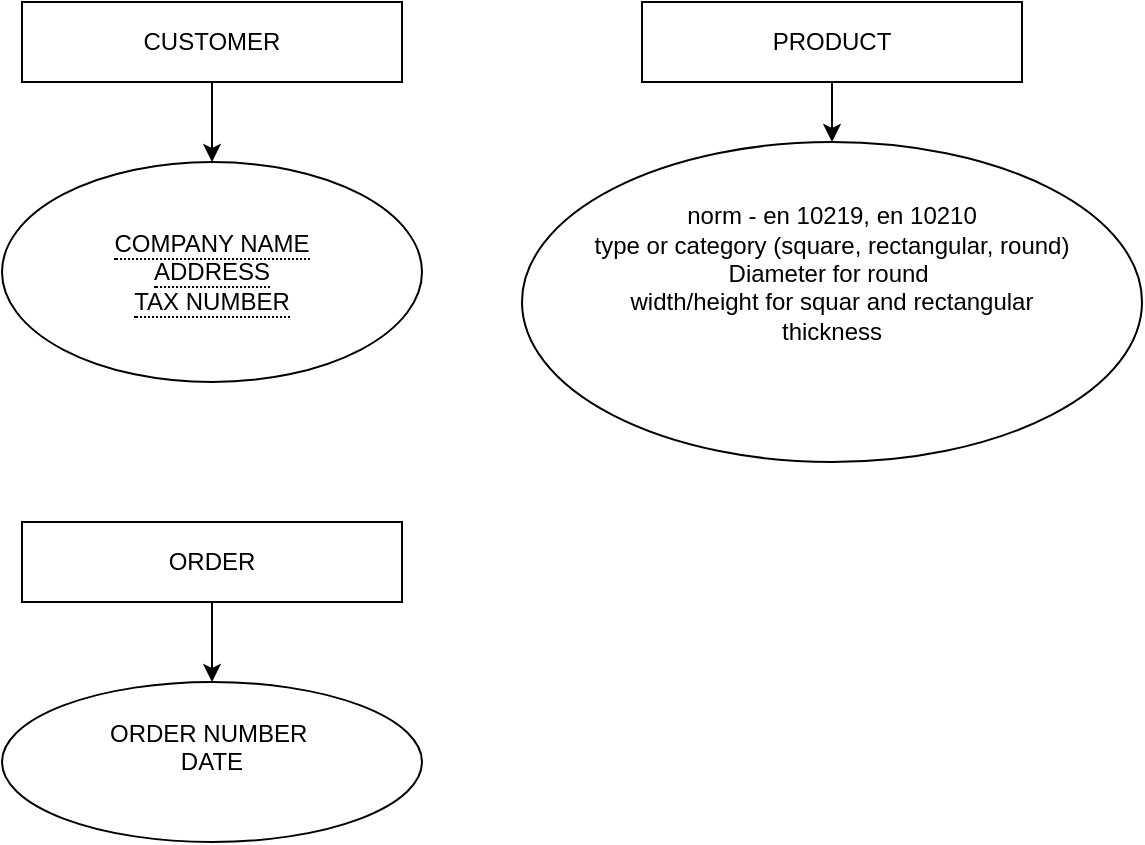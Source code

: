 <mxfile version="24.3.0" type="github">
  <diagram id="R2lEEEUBdFMjLlhIrx00" name="Page-1">
    <mxGraphModel dx="892" dy="518" grid="1" gridSize="10" guides="1" tooltips="1" connect="1" arrows="1" fold="1" page="1" pageScale="1" pageWidth="850" pageHeight="1100" math="0" shadow="0" extFonts="Permanent Marker^https://fonts.googleapis.com/css?family=Permanent+Marker">
      <root>
        <mxCell id="0" />
        <mxCell id="1" parent="0" />
        <mxCell id="Lb9zDCv2HLogKtjAviVv-11" value="" style="edgeStyle=orthogonalEdgeStyle;rounded=0;orthogonalLoop=1;jettySize=auto;html=1;" edge="1" parent="1" source="Lb9zDCv2HLogKtjAviVv-7" target="Lb9zDCv2HLogKtjAviVv-8">
          <mxGeometry relative="1" as="geometry" />
        </mxCell>
        <mxCell id="Lb9zDCv2HLogKtjAviVv-7" value="CUSTOMER" style="whiteSpace=wrap;html=1;align=center;" vertex="1" parent="1">
          <mxGeometry x="160" y="70" width="190" height="40" as="geometry" />
        </mxCell>
        <mxCell id="Lb9zDCv2HLogKtjAviVv-8" value="&lt;span style=&quot;border-bottom: 1px dotted&quot;&gt;COMPANY NAME&lt;/span&gt;&lt;div&gt;&lt;span style=&quot;border-bottom: 1px dotted&quot;&gt;ADDRESS&lt;/span&gt;&lt;/div&gt;&lt;div&gt;&lt;span style=&quot;border-bottom: 1px dotted&quot;&gt;TAX NUMBER&lt;/span&gt;&lt;/div&gt;" style="ellipse;whiteSpace=wrap;html=1;align=center;" vertex="1" parent="1">
          <mxGeometry x="150" y="150" width="210" height="110" as="geometry" />
        </mxCell>
        <mxCell id="Lb9zDCv2HLogKtjAviVv-12" value="" style="edgeStyle=orthogonalEdgeStyle;rounded=0;orthogonalLoop=1;jettySize=auto;html=1;" edge="1" parent="1" source="Lb9zDCv2HLogKtjAviVv-13" target="Lb9zDCv2HLogKtjAviVv-14">
          <mxGeometry relative="1" as="geometry" />
        </mxCell>
        <mxCell id="Lb9zDCv2HLogKtjAviVv-13" value="PRODUCT" style="whiteSpace=wrap;html=1;align=center;" vertex="1" parent="1">
          <mxGeometry x="470" y="70" width="190" height="40" as="geometry" />
        </mxCell>
        <mxCell id="Lb9zDCv2HLogKtjAviVv-14" value="&lt;div&gt;&lt;div&gt;norm - en 10219, en 10210&lt;/div&gt;&lt;/div&gt;type or category (square, rectangular, round)&lt;div&gt;Diameter for round&amp;nbsp;&lt;/div&gt;&lt;div&gt;width/height for squar and rectangular&lt;/div&gt;&lt;div&gt;thickness&lt;/div&gt;&lt;div&gt;&lt;div&gt;&lt;br&gt;&lt;/div&gt;&lt;div&gt;&lt;br&gt;&lt;/div&gt;&lt;/div&gt;" style="ellipse;whiteSpace=wrap;html=1;align=center;" vertex="1" parent="1">
          <mxGeometry x="410" y="140" width="310" height="160" as="geometry" />
        </mxCell>
        <mxCell id="Lb9zDCv2HLogKtjAviVv-15" value="" style="edgeStyle=orthogonalEdgeStyle;rounded=0;orthogonalLoop=1;jettySize=auto;html=1;" edge="1" parent="1" source="Lb9zDCv2HLogKtjAviVv-16" target="Lb9zDCv2HLogKtjAviVv-17">
          <mxGeometry relative="1" as="geometry" />
        </mxCell>
        <mxCell id="Lb9zDCv2HLogKtjAviVv-16" value="ORDER" style="whiteSpace=wrap;html=1;align=center;" vertex="1" parent="1">
          <mxGeometry x="160" y="330" width="190" height="40" as="geometry" />
        </mxCell>
        <mxCell id="Lb9zDCv2HLogKtjAviVv-17" value="ORDER NUMBER&amp;nbsp;&lt;div&gt;DATE&lt;/div&gt;&lt;div&gt;&lt;br&gt;&lt;/div&gt;" style="ellipse;whiteSpace=wrap;html=1;align=center;" vertex="1" parent="1">
          <mxGeometry x="150" y="410" width="210" height="80" as="geometry" />
        </mxCell>
      </root>
    </mxGraphModel>
  </diagram>
</mxfile>

